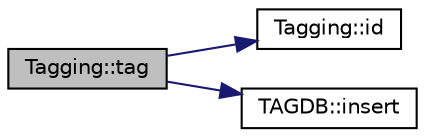 digraph "Tagging::tag"
{
 // INTERACTIVE_SVG=YES
 // LATEX_PDF_SIZE
  edge [fontname="Helvetica",fontsize="10",labelfontname="Helvetica",labelfontsize="10"];
  node [fontname="Helvetica",fontsize="10",shape=record];
  rankdir="LR";
  Node251 [label="Tagging::tag",height=0.2,width=0.4,color="black", fillcolor="grey75", style="filled", fontcolor="black",tooltip=" "];
  Node251 -> Node252 [color="midnightblue",fontsize="10",style="solid",fontname="Helvetica"];
  Node252 [label="Tagging::id",height=0.2,width=0.4,color="black", fillcolor="white", style="filled",URL="$class_tagging.html#a2b8eb93e771e3f7569420ce900d0e069",tooltip=" "];
  Node251 -> Node253 [color="midnightblue",fontsize="10",style="solid",fontname="Helvetica"];
  Node253 [label="TAGDB::insert",height=0.2,width=0.4,color="black", fillcolor="white", style="filled",URL="$class_t_a_g_d_b.html#a9e576bf7931cc64359ea1380fec51f9f",tooltip=" "];
}
